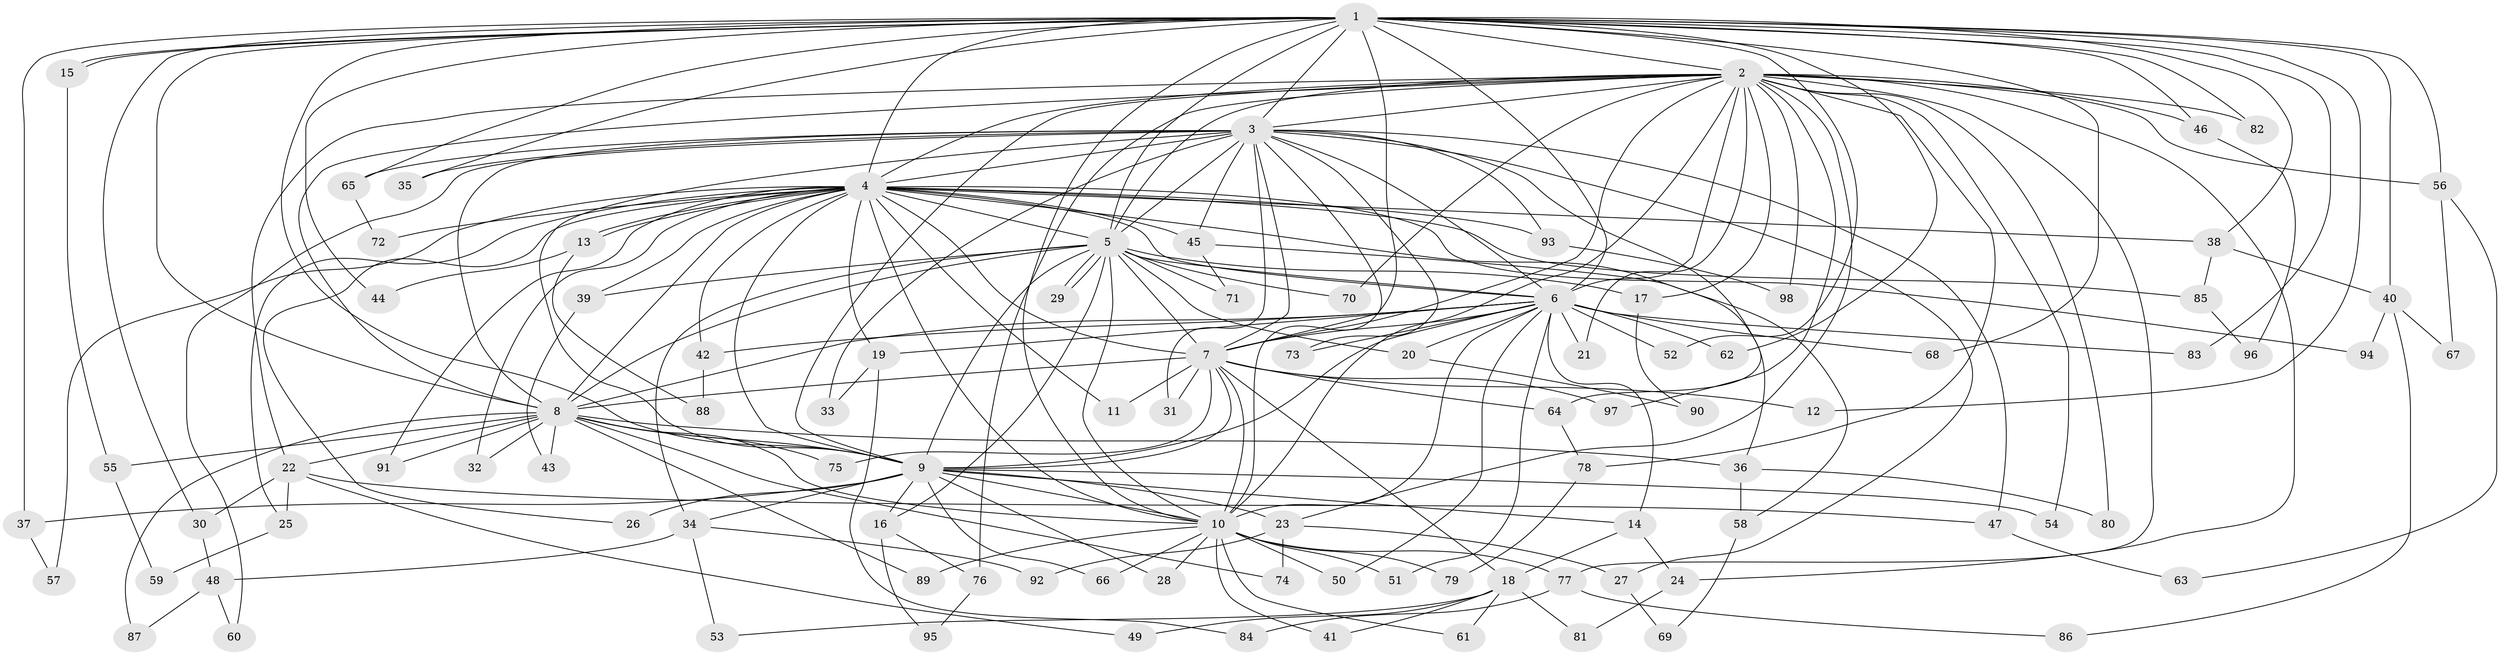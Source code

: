 // Generated by graph-tools (version 1.1) at 2025/34/03/09/25 02:34:37]
// undirected, 98 vertices, 221 edges
graph export_dot {
graph [start="1"]
  node [color=gray90,style=filled];
  1;
  2;
  3;
  4;
  5;
  6;
  7;
  8;
  9;
  10;
  11;
  12;
  13;
  14;
  15;
  16;
  17;
  18;
  19;
  20;
  21;
  22;
  23;
  24;
  25;
  26;
  27;
  28;
  29;
  30;
  31;
  32;
  33;
  34;
  35;
  36;
  37;
  38;
  39;
  40;
  41;
  42;
  43;
  44;
  45;
  46;
  47;
  48;
  49;
  50;
  51;
  52;
  53;
  54;
  55;
  56;
  57;
  58;
  59;
  60;
  61;
  62;
  63;
  64;
  65;
  66;
  67;
  68;
  69;
  70;
  71;
  72;
  73;
  74;
  75;
  76;
  77;
  78;
  79;
  80;
  81;
  82;
  83;
  84;
  85;
  86;
  87;
  88;
  89;
  90;
  91;
  92;
  93;
  94;
  95;
  96;
  97;
  98;
  1 -- 2;
  1 -- 3;
  1 -- 4;
  1 -- 5;
  1 -- 6;
  1 -- 7;
  1 -- 8;
  1 -- 9;
  1 -- 10;
  1 -- 12;
  1 -- 15;
  1 -- 15;
  1 -- 30;
  1 -- 35;
  1 -- 37;
  1 -- 38;
  1 -- 40;
  1 -- 44;
  1 -- 46;
  1 -- 52;
  1 -- 56;
  1 -- 62;
  1 -- 65;
  1 -- 68;
  1 -- 82;
  1 -- 83;
  2 -- 3;
  2 -- 4;
  2 -- 5;
  2 -- 6;
  2 -- 7;
  2 -- 8;
  2 -- 9;
  2 -- 10;
  2 -- 17;
  2 -- 21;
  2 -- 22;
  2 -- 23;
  2 -- 24;
  2 -- 46;
  2 -- 54;
  2 -- 56;
  2 -- 70;
  2 -- 76;
  2 -- 77;
  2 -- 78;
  2 -- 80;
  2 -- 82;
  2 -- 97;
  2 -- 98;
  3 -- 4;
  3 -- 5;
  3 -- 6;
  3 -- 7;
  3 -- 8;
  3 -- 9;
  3 -- 10;
  3 -- 27;
  3 -- 31;
  3 -- 33;
  3 -- 35;
  3 -- 45;
  3 -- 47;
  3 -- 60;
  3 -- 64;
  3 -- 65;
  3 -- 73;
  3 -- 93;
  4 -- 5;
  4 -- 6;
  4 -- 7;
  4 -- 8;
  4 -- 9;
  4 -- 10;
  4 -- 11;
  4 -- 13;
  4 -- 13;
  4 -- 19;
  4 -- 25;
  4 -- 26;
  4 -- 32;
  4 -- 36;
  4 -- 38;
  4 -- 39;
  4 -- 42;
  4 -- 45;
  4 -- 57;
  4 -- 72;
  4 -- 85;
  4 -- 91;
  4 -- 93;
  4 -- 94;
  5 -- 6;
  5 -- 7;
  5 -- 8;
  5 -- 9;
  5 -- 10;
  5 -- 16;
  5 -- 17;
  5 -- 20;
  5 -- 29;
  5 -- 29;
  5 -- 34;
  5 -- 39;
  5 -- 70;
  5 -- 71;
  6 -- 7;
  6 -- 8;
  6 -- 9;
  6 -- 10;
  6 -- 14;
  6 -- 19;
  6 -- 20;
  6 -- 21;
  6 -- 42;
  6 -- 50;
  6 -- 51;
  6 -- 52;
  6 -- 62;
  6 -- 68;
  6 -- 73;
  6 -- 83;
  7 -- 8;
  7 -- 9;
  7 -- 10;
  7 -- 11;
  7 -- 12;
  7 -- 18;
  7 -- 31;
  7 -- 64;
  7 -- 75;
  7 -- 97;
  8 -- 9;
  8 -- 10;
  8 -- 22;
  8 -- 32;
  8 -- 36;
  8 -- 43;
  8 -- 55;
  8 -- 74;
  8 -- 75;
  8 -- 87;
  8 -- 89;
  8 -- 91;
  9 -- 10;
  9 -- 14;
  9 -- 16;
  9 -- 23;
  9 -- 26;
  9 -- 28;
  9 -- 34;
  9 -- 37;
  9 -- 54;
  9 -- 66;
  10 -- 28;
  10 -- 41;
  10 -- 50;
  10 -- 51;
  10 -- 61;
  10 -- 66;
  10 -- 77;
  10 -- 79;
  10 -- 89;
  13 -- 44;
  13 -- 88;
  14 -- 18;
  14 -- 24;
  15 -- 55;
  16 -- 76;
  16 -- 95;
  17 -- 90;
  18 -- 41;
  18 -- 49;
  18 -- 53;
  18 -- 61;
  18 -- 81;
  19 -- 33;
  19 -- 84;
  20 -- 90;
  22 -- 25;
  22 -- 30;
  22 -- 47;
  22 -- 49;
  23 -- 27;
  23 -- 74;
  23 -- 92;
  24 -- 81;
  25 -- 59;
  27 -- 69;
  30 -- 48;
  34 -- 48;
  34 -- 53;
  34 -- 92;
  36 -- 58;
  36 -- 80;
  37 -- 57;
  38 -- 40;
  38 -- 85;
  39 -- 43;
  40 -- 67;
  40 -- 86;
  40 -- 94;
  42 -- 88;
  45 -- 58;
  45 -- 71;
  46 -- 96;
  47 -- 63;
  48 -- 60;
  48 -- 87;
  55 -- 59;
  56 -- 63;
  56 -- 67;
  58 -- 69;
  64 -- 78;
  65 -- 72;
  76 -- 95;
  77 -- 84;
  77 -- 86;
  78 -- 79;
  85 -- 96;
  93 -- 98;
}
